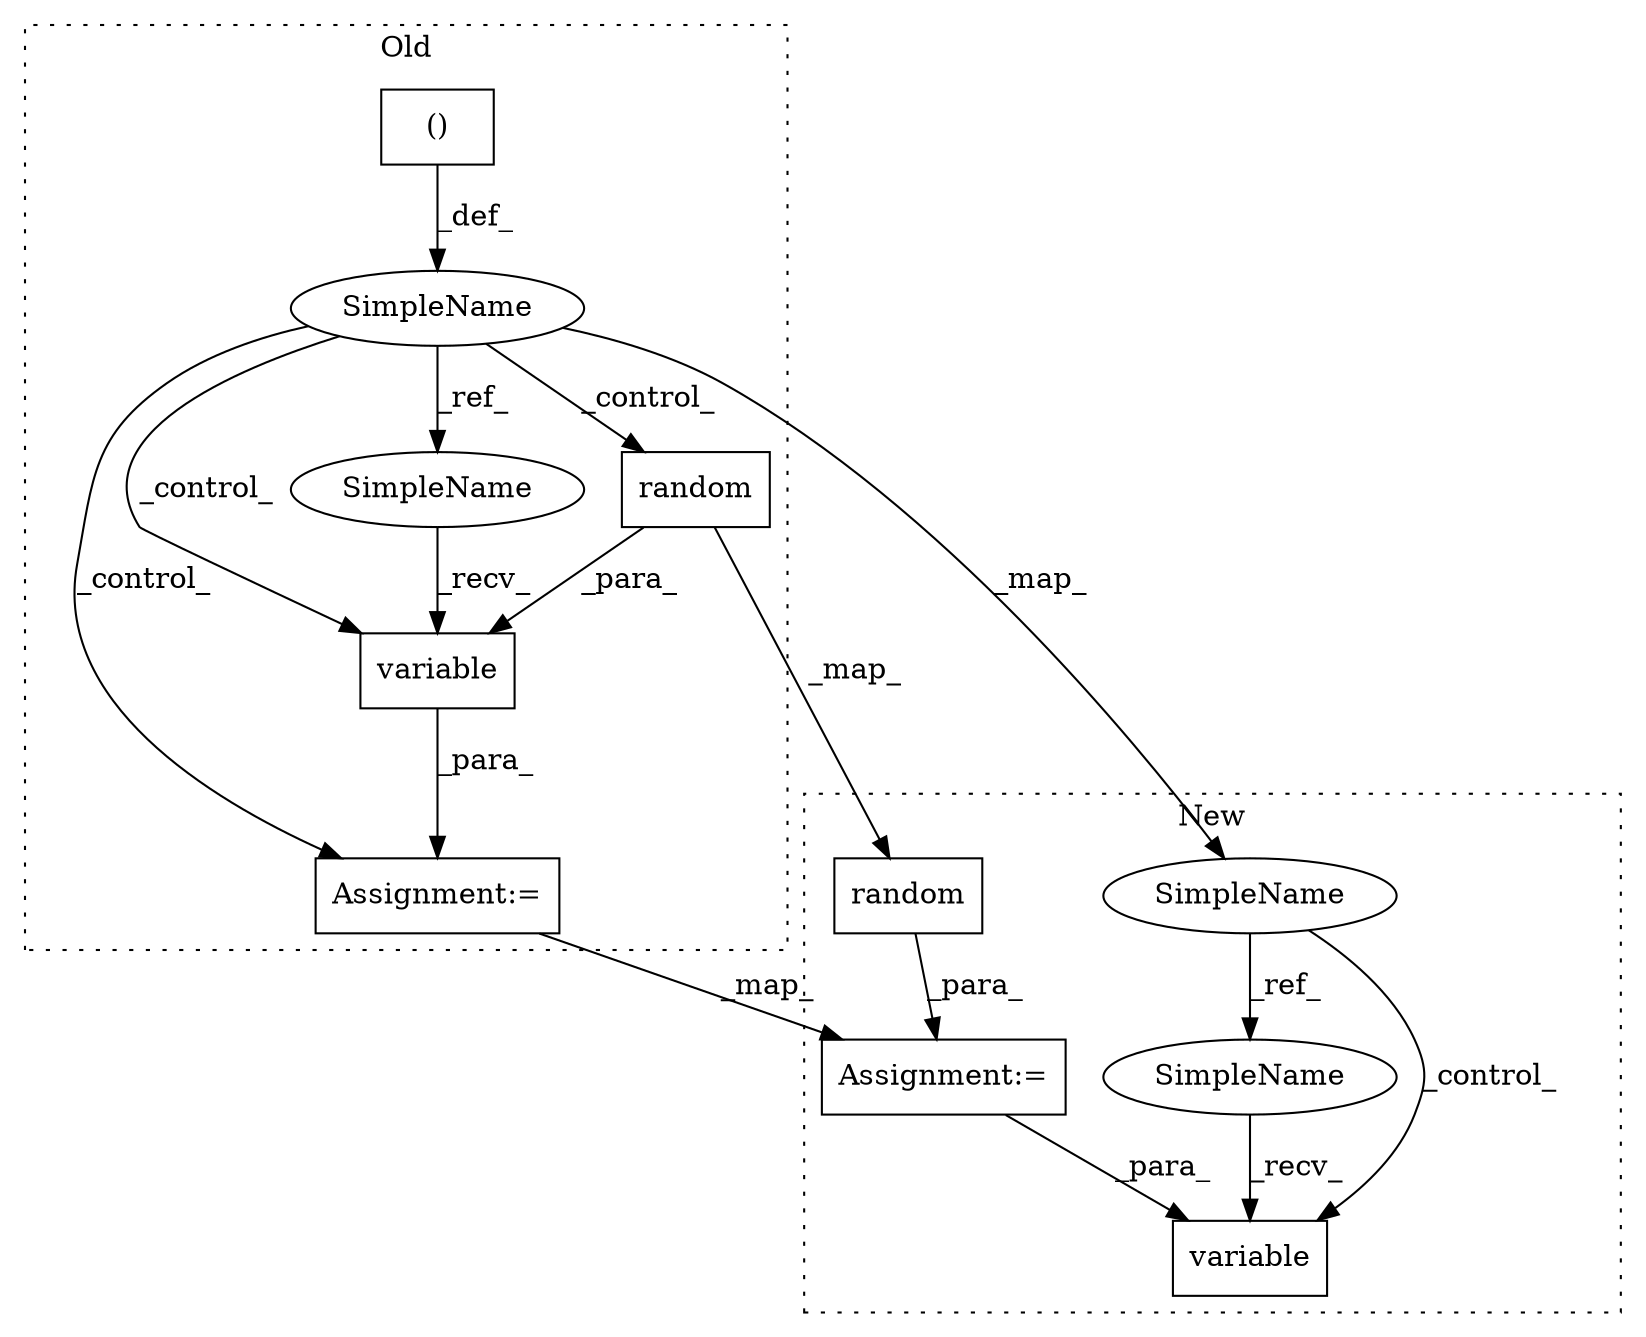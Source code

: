 digraph G {
subgraph cluster0 {
1 [label="random" a="32" s="62811,62825" l="7,1" shape="box"];
3 [label="Assignment:=" a="7" s="62780" l="1" shape="box"];
5 [label="variable" a="32" s="62789,62826" l="9,1" shape="box"];
7 [label="SimpleName" a="42" s="62734" l="7" shape="ellipse"];
9 [label="()" a="106" s="62749" l="19" shape="box"];
10 [label="SimpleName" a="42" s="62781" l="7" shape="ellipse"];
label = "Old";
style="dotted";
}
subgraph cluster1 {
2 [label="random" a="32" s="50867,50881" l="7,1" shape="box"];
4 [label="Assignment:=" a="7" s="50853" l="1" shape="box"];
6 [label="variable" a="32" s="51035,51048" l="9,1" shape="box"];
8 [label="SimpleName" a="42" s="50948" l="1" shape="ellipse"];
11 [label="SimpleName" a="42" s="51033" l="1" shape="ellipse"];
label = "New";
style="dotted";
}
1 -> 2 [label="_map_"];
1 -> 5 [label="_para_"];
2 -> 4 [label="_para_"];
3 -> 4 [label="_map_"];
4 -> 6 [label="_para_"];
5 -> 3 [label="_para_"];
7 -> 1 [label="_control_"];
7 -> 8 [label="_map_"];
7 -> 3 [label="_control_"];
7 -> 5 [label="_control_"];
7 -> 10 [label="_ref_"];
8 -> 6 [label="_control_"];
8 -> 11 [label="_ref_"];
9 -> 7 [label="_def_"];
10 -> 5 [label="_recv_"];
11 -> 6 [label="_recv_"];
}
